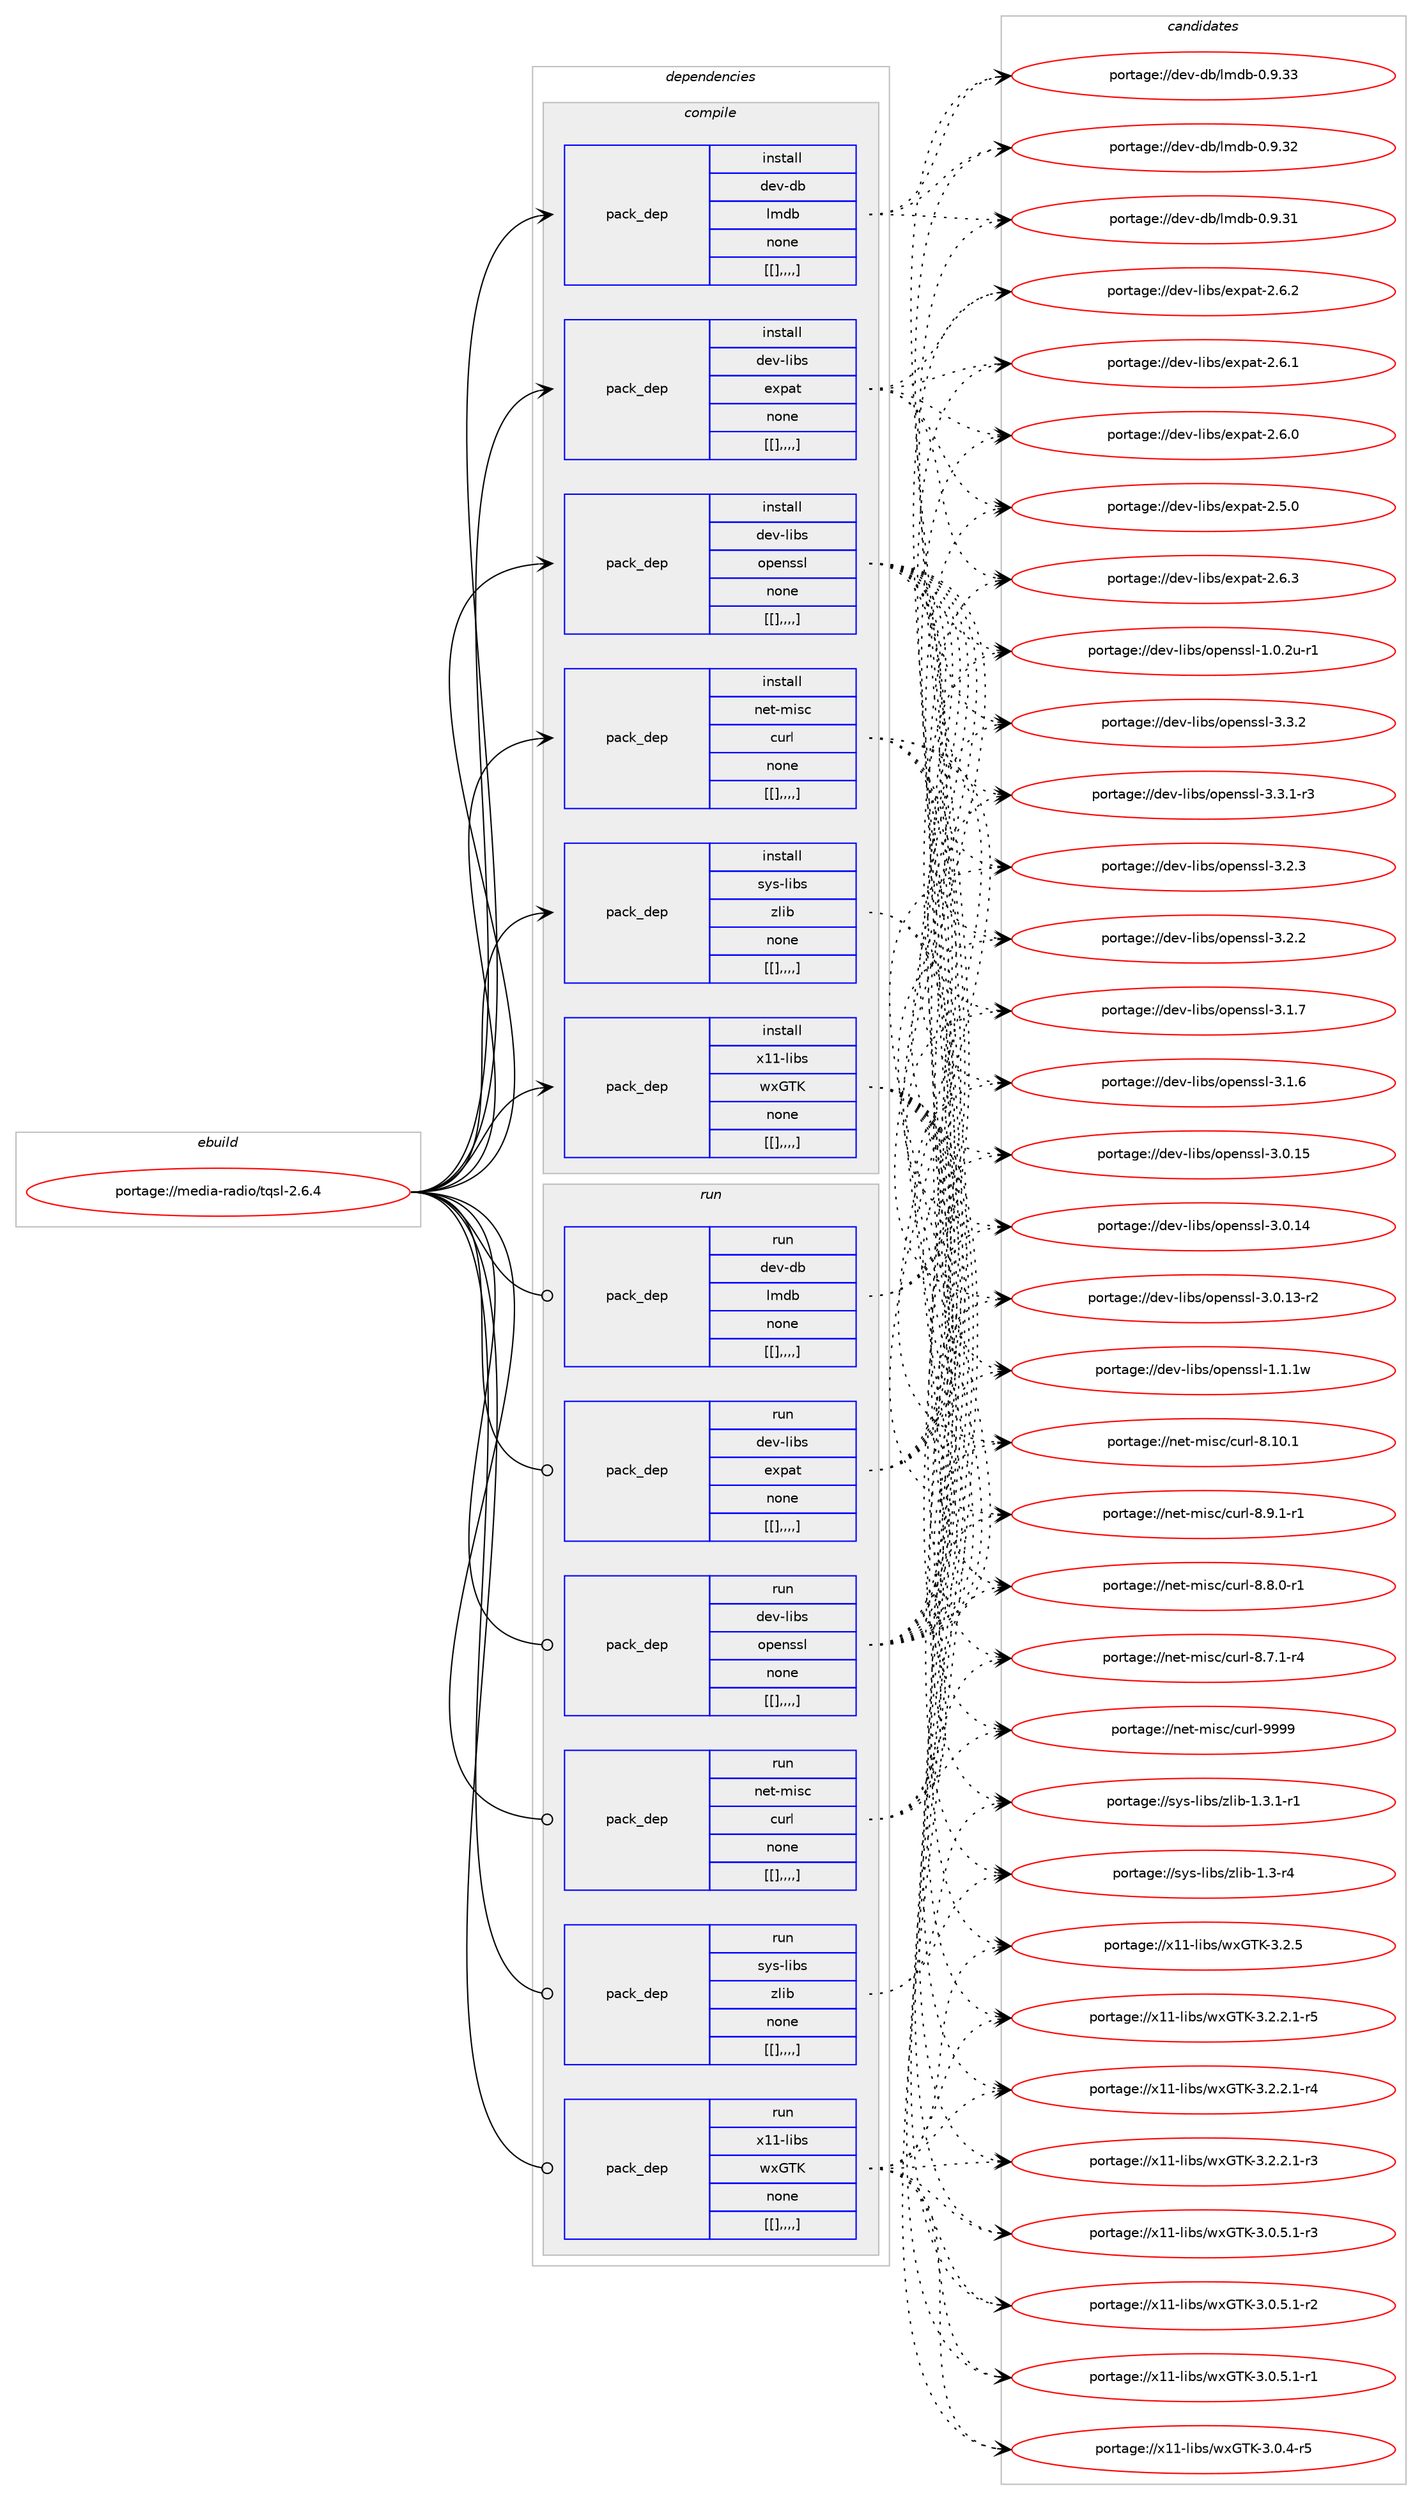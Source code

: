 digraph prolog {

# *************
# Graph options
# *************

newrank=true;
concentrate=true;
compound=true;
graph [rankdir=LR,fontname=Helvetica,fontsize=10,ranksep=1.5];#, ranksep=2.5, nodesep=0.2];
edge  [arrowhead=vee];
node  [fontname=Helvetica,fontsize=10];

# **********
# The ebuild
# **********

subgraph cluster_leftcol {
color=gray;
label=<<i>ebuild</i>>;
id [label="portage://media-radio/tqsl-2.6.4", color=red, width=4, href="../media-radio/tqsl-2.6.4.svg"];
}

# ****************
# The dependencies
# ****************

subgraph cluster_midcol {
color=gray;
label=<<i>dependencies</i>>;
subgraph cluster_compile {
fillcolor="#eeeeee";
style=filled;
label=<<i>compile</i>>;
subgraph pack236750 {
dependency321648 [label=<<TABLE BORDER="0" CELLBORDER="1" CELLSPACING="0" CELLPADDING="4" WIDTH="220"><TR><TD ROWSPAN="6" CELLPADDING="30">pack_dep</TD></TR><TR><TD WIDTH="110">install</TD></TR><TR><TD>dev-db</TD></TR><TR><TD>lmdb</TD></TR><TR><TD>none</TD></TR><TR><TD>[[],,,,]</TD></TR></TABLE>>, shape=none, color=blue];
}
id:e -> dependency321648:w [weight=20,style="solid",arrowhead="vee"];
subgraph pack236751 {
dependency321649 [label=<<TABLE BORDER="0" CELLBORDER="1" CELLSPACING="0" CELLPADDING="4" WIDTH="220"><TR><TD ROWSPAN="6" CELLPADDING="30">pack_dep</TD></TR><TR><TD WIDTH="110">install</TD></TR><TR><TD>dev-libs</TD></TR><TR><TD>expat</TD></TR><TR><TD>none</TD></TR><TR><TD>[[],,,,]</TD></TR></TABLE>>, shape=none, color=blue];
}
id:e -> dependency321649:w [weight=20,style="solid",arrowhead="vee"];
subgraph pack236752 {
dependency321650 [label=<<TABLE BORDER="0" CELLBORDER="1" CELLSPACING="0" CELLPADDING="4" WIDTH="220"><TR><TD ROWSPAN="6" CELLPADDING="30">pack_dep</TD></TR><TR><TD WIDTH="110">install</TD></TR><TR><TD>dev-libs</TD></TR><TR><TD>openssl</TD></TR><TR><TD>none</TD></TR><TR><TD>[[],,,,]</TD></TR></TABLE>>, shape=none, color=blue];
}
id:e -> dependency321650:w [weight=20,style="solid",arrowhead="vee"];
subgraph pack236753 {
dependency321651 [label=<<TABLE BORDER="0" CELLBORDER="1" CELLSPACING="0" CELLPADDING="4" WIDTH="220"><TR><TD ROWSPAN="6" CELLPADDING="30">pack_dep</TD></TR><TR><TD WIDTH="110">install</TD></TR><TR><TD>net-misc</TD></TR><TR><TD>curl</TD></TR><TR><TD>none</TD></TR><TR><TD>[[],,,,]</TD></TR></TABLE>>, shape=none, color=blue];
}
id:e -> dependency321651:w [weight=20,style="solid",arrowhead="vee"];
subgraph pack236754 {
dependency321652 [label=<<TABLE BORDER="0" CELLBORDER="1" CELLSPACING="0" CELLPADDING="4" WIDTH="220"><TR><TD ROWSPAN="6" CELLPADDING="30">pack_dep</TD></TR><TR><TD WIDTH="110">install</TD></TR><TR><TD>sys-libs</TD></TR><TR><TD>zlib</TD></TR><TR><TD>none</TD></TR><TR><TD>[[],,,,]</TD></TR></TABLE>>, shape=none, color=blue];
}
id:e -> dependency321652:w [weight=20,style="solid",arrowhead="vee"];
subgraph pack236755 {
dependency321653 [label=<<TABLE BORDER="0" CELLBORDER="1" CELLSPACING="0" CELLPADDING="4" WIDTH="220"><TR><TD ROWSPAN="6" CELLPADDING="30">pack_dep</TD></TR><TR><TD WIDTH="110">install</TD></TR><TR><TD>x11-libs</TD></TR><TR><TD>wxGTK</TD></TR><TR><TD>none</TD></TR><TR><TD>[[],,,,]</TD></TR></TABLE>>, shape=none, color=blue];
}
id:e -> dependency321653:w [weight=20,style="solid",arrowhead="vee"];
}
subgraph cluster_compileandrun {
fillcolor="#eeeeee";
style=filled;
label=<<i>compile and run</i>>;
}
subgraph cluster_run {
fillcolor="#eeeeee";
style=filled;
label=<<i>run</i>>;
subgraph pack236756 {
dependency321654 [label=<<TABLE BORDER="0" CELLBORDER="1" CELLSPACING="0" CELLPADDING="4" WIDTH="220"><TR><TD ROWSPAN="6" CELLPADDING="30">pack_dep</TD></TR><TR><TD WIDTH="110">run</TD></TR><TR><TD>dev-db</TD></TR><TR><TD>lmdb</TD></TR><TR><TD>none</TD></TR><TR><TD>[[],,,,]</TD></TR></TABLE>>, shape=none, color=blue];
}
id:e -> dependency321654:w [weight=20,style="solid",arrowhead="odot"];
subgraph pack236757 {
dependency321655 [label=<<TABLE BORDER="0" CELLBORDER="1" CELLSPACING="0" CELLPADDING="4" WIDTH="220"><TR><TD ROWSPAN="6" CELLPADDING="30">pack_dep</TD></TR><TR><TD WIDTH="110">run</TD></TR><TR><TD>dev-libs</TD></TR><TR><TD>expat</TD></TR><TR><TD>none</TD></TR><TR><TD>[[],,,,]</TD></TR></TABLE>>, shape=none, color=blue];
}
id:e -> dependency321655:w [weight=20,style="solid",arrowhead="odot"];
subgraph pack236758 {
dependency321656 [label=<<TABLE BORDER="0" CELLBORDER="1" CELLSPACING="0" CELLPADDING="4" WIDTH="220"><TR><TD ROWSPAN="6" CELLPADDING="30">pack_dep</TD></TR><TR><TD WIDTH="110">run</TD></TR><TR><TD>dev-libs</TD></TR><TR><TD>openssl</TD></TR><TR><TD>none</TD></TR><TR><TD>[[],,,,]</TD></TR></TABLE>>, shape=none, color=blue];
}
id:e -> dependency321656:w [weight=20,style="solid",arrowhead="odot"];
subgraph pack236759 {
dependency321657 [label=<<TABLE BORDER="0" CELLBORDER="1" CELLSPACING="0" CELLPADDING="4" WIDTH="220"><TR><TD ROWSPAN="6" CELLPADDING="30">pack_dep</TD></TR><TR><TD WIDTH="110">run</TD></TR><TR><TD>net-misc</TD></TR><TR><TD>curl</TD></TR><TR><TD>none</TD></TR><TR><TD>[[],,,,]</TD></TR></TABLE>>, shape=none, color=blue];
}
id:e -> dependency321657:w [weight=20,style="solid",arrowhead="odot"];
subgraph pack236760 {
dependency321658 [label=<<TABLE BORDER="0" CELLBORDER="1" CELLSPACING="0" CELLPADDING="4" WIDTH="220"><TR><TD ROWSPAN="6" CELLPADDING="30">pack_dep</TD></TR><TR><TD WIDTH="110">run</TD></TR><TR><TD>sys-libs</TD></TR><TR><TD>zlib</TD></TR><TR><TD>none</TD></TR><TR><TD>[[],,,,]</TD></TR></TABLE>>, shape=none, color=blue];
}
id:e -> dependency321658:w [weight=20,style="solid",arrowhead="odot"];
subgraph pack236761 {
dependency321659 [label=<<TABLE BORDER="0" CELLBORDER="1" CELLSPACING="0" CELLPADDING="4" WIDTH="220"><TR><TD ROWSPAN="6" CELLPADDING="30">pack_dep</TD></TR><TR><TD WIDTH="110">run</TD></TR><TR><TD>x11-libs</TD></TR><TR><TD>wxGTK</TD></TR><TR><TD>none</TD></TR><TR><TD>[[],,,,]</TD></TR></TABLE>>, shape=none, color=blue];
}
id:e -> dependency321659:w [weight=20,style="solid",arrowhead="odot"];
}
}

# **************
# The candidates
# **************

subgraph cluster_choices {
rank=same;
color=gray;
label=<<i>candidates</i>>;

subgraph choice236750 {
color=black;
nodesep=1;
choice1001011184510098471081091009845484657465151 [label="portage://dev-db/lmdb-0.9.33", color=red, width=4,href="../dev-db/lmdb-0.9.33.svg"];
choice1001011184510098471081091009845484657465150 [label="portage://dev-db/lmdb-0.9.32", color=red, width=4,href="../dev-db/lmdb-0.9.32.svg"];
choice1001011184510098471081091009845484657465149 [label="portage://dev-db/lmdb-0.9.31", color=red, width=4,href="../dev-db/lmdb-0.9.31.svg"];
dependency321648:e -> choice1001011184510098471081091009845484657465151:w [style=dotted,weight="100"];
dependency321648:e -> choice1001011184510098471081091009845484657465150:w [style=dotted,weight="100"];
dependency321648:e -> choice1001011184510098471081091009845484657465149:w [style=dotted,weight="100"];
}
subgraph choice236751 {
color=black;
nodesep=1;
choice10010111845108105981154710112011297116455046544651 [label="portage://dev-libs/expat-2.6.3", color=red, width=4,href="../dev-libs/expat-2.6.3.svg"];
choice10010111845108105981154710112011297116455046544650 [label="portage://dev-libs/expat-2.6.2", color=red, width=4,href="../dev-libs/expat-2.6.2.svg"];
choice10010111845108105981154710112011297116455046544649 [label="portage://dev-libs/expat-2.6.1", color=red, width=4,href="../dev-libs/expat-2.6.1.svg"];
choice10010111845108105981154710112011297116455046544648 [label="portage://dev-libs/expat-2.6.0", color=red, width=4,href="../dev-libs/expat-2.6.0.svg"];
choice10010111845108105981154710112011297116455046534648 [label="portage://dev-libs/expat-2.5.0", color=red, width=4,href="../dev-libs/expat-2.5.0.svg"];
dependency321649:e -> choice10010111845108105981154710112011297116455046544651:w [style=dotted,weight="100"];
dependency321649:e -> choice10010111845108105981154710112011297116455046544650:w [style=dotted,weight="100"];
dependency321649:e -> choice10010111845108105981154710112011297116455046544649:w [style=dotted,weight="100"];
dependency321649:e -> choice10010111845108105981154710112011297116455046544648:w [style=dotted,weight="100"];
dependency321649:e -> choice10010111845108105981154710112011297116455046534648:w [style=dotted,weight="100"];
}
subgraph choice236752 {
color=black;
nodesep=1;
choice100101118451081059811547111112101110115115108455146514650 [label="portage://dev-libs/openssl-3.3.2", color=red, width=4,href="../dev-libs/openssl-3.3.2.svg"];
choice1001011184510810598115471111121011101151151084551465146494511451 [label="portage://dev-libs/openssl-3.3.1-r3", color=red, width=4,href="../dev-libs/openssl-3.3.1-r3.svg"];
choice100101118451081059811547111112101110115115108455146504651 [label="portage://dev-libs/openssl-3.2.3", color=red, width=4,href="../dev-libs/openssl-3.2.3.svg"];
choice100101118451081059811547111112101110115115108455146504650 [label="portage://dev-libs/openssl-3.2.2", color=red, width=4,href="../dev-libs/openssl-3.2.2.svg"];
choice100101118451081059811547111112101110115115108455146494655 [label="portage://dev-libs/openssl-3.1.7", color=red, width=4,href="../dev-libs/openssl-3.1.7.svg"];
choice100101118451081059811547111112101110115115108455146494654 [label="portage://dev-libs/openssl-3.1.6", color=red, width=4,href="../dev-libs/openssl-3.1.6.svg"];
choice10010111845108105981154711111210111011511510845514648464953 [label="portage://dev-libs/openssl-3.0.15", color=red, width=4,href="../dev-libs/openssl-3.0.15.svg"];
choice10010111845108105981154711111210111011511510845514648464952 [label="portage://dev-libs/openssl-3.0.14", color=red, width=4,href="../dev-libs/openssl-3.0.14.svg"];
choice100101118451081059811547111112101110115115108455146484649514511450 [label="portage://dev-libs/openssl-3.0.13-r2", color=red, width=4,href="../dev-libs/openssl-3.0.13-r2.svg"];
choice100101118451081059811547111112101110115115108454946494649119 [label="portage://dev-libs/openssl-1.1.1w", color=red, width=4,href="../dev-libs/openssl-1.1.1w.svg"];
choice1001011184510810598115471111121011101151151084549464846501174511449 [label="portage://dev-libs/openssl-1.0.2u-r1", color=red, width=4,href="../dev-libs/openssl-1.0.2u-r1.svg"];
dependency321650:e -> choice100101118451081059811547111112101110115115108455146514650:w [style=dotted,weight="100"];
dependency321650:e -> choice1001011184510810598115471111121011101151151084551465146494511451:w [style=dotted,weight="100"];
dependency321650:e -> choice100101118451081059811547111112101110115115108455146504651:w [style=dotted,weight="100"];
dependency321650:e -> choice100101118451081059811547111112101110115115108455146504650:w [style=dotted,weight="100"];
dependency321650:e -> choice100101118451081059811547111112101110115115108455146494655:w [style=dotted,weight="100"];
dependency321650:e -> choice100101118451081059811547111112101110115115108455146494654:w [style=dotted,weight="100"];
dependency321650:e -> choice10010111845108105981154711111210111011511510845514648464953:w [style=dotted,weight="100"];
dependency321650:e -> choice10010111845108105981154711111210111011511510845514648464952:w [style=dotted,weight="100"];
dependency321650:e -> choice100101118451081059811547111112101110115115108455146484649514511450:w [style=dotted,weight="100"];
dependency321650:e -> choice100101118451081059811547111112101110115115108454946494649119:w [style=dotted,weight="100"];
dependency321650:e -> choice1001011184510810598115471111121011101151151084549464846501174511449:w [style=dotted,weight="100"];
}
subgraph choice236753 {
color=black;
nodesep=1;
choice110101116451091051159947991171141084557575757 [label="portage://net-misc/curl-9999", color=red, width=4,href="../net-misc/curl-9999.svg"];
choice1101011164510910511599479911711410845564649484649 [label="portage://net-misc/curl-8.10.1", color=red, width=4,href="../net-misc/curl-8.10.1.svg"];
choice110101116451091051159947991171141084556465746494511449 [label="portage://net-misc/curl-8.9.1-r1", color=red, width=4,href="../net-misc/curl-8.9.1-r1.svg"];
choice110101116451091051159947991171141084556465646484511449 [label="portage://net-misc/curl-8.8.0-r1", color=red, width=4,href="../net-misc/curl-8.8.0-r1.svg"];
choice110101116451091051159947991171141084556465546494511452 [label="portage://net-misc/curl-8.7.1-r4", color=red, width=4,href="../net-misc/curl-8.7.1-r4.svg"];
dependency321651:e -> choice110101116451091051159947991171141084557575757:w [style=dotted,weight="100"];
dependency321651:e -> choice1101011164510910511599479911711410845564649484649:w [style=dotted,weight="100"];
dependency321651:e -> choice110101116451091051159947991171141084556465746494511449:w [style=dotted,weight="100"];
dependency321651:e -> choice110101116451091051159947991171141084556465646484511449:w [style=dotted,weight="100"];
dependency321651:e -> choice110101116451091051159947991171141084556465546494511452:w [style=dotted,weight="100"];
}
subgraph choice236754 {
color=black;
nodesep=1;
choice115121115451081059811547122108105984549465146494511449 [label="portage://sys-libs/zlib-1.3.1-r1", color=red, width=4,href="../sys-libs/zlib-1.3.1-r1.svg"];
choice11512111545108105981154712210810598454946514511452 [label="portage://sys-libs/zlib-1.3-r4", color=red, width=4,href="../sys-libs/zlib-1.3-r4.svg"];
dependency321652:e -> choice115121115451081059811547122108105984549465146494511449:w [style=dotted,weight="100"];
dependency321652:e -> choice11512111545108105981154712210810598454946514511452:w [style=dotted,weight="100"];
}
subgraph choice236755 {
color=black;
nodesep=1;
choice1204949451081059811547119120718475455146504653 [label="portage://x11-libs/wxGTK-3.2.5", color=red, width=4,href="../x11-libs/wxGTK-3.2.5.svg"];
choice120494945108105981154711912071847545514650465046494511453 [label="portage://x11-libs/wxGTK-3.2.2.1-r5", color=red, width=4,href="../x11-libs/wxGTK-3.2.2.1-r5.svg"];
choice120494945108105981154711912071847545514650465046494511452 [label="portage://x11-libs/wxGTK-3.2.2.1-r4", color=red, width=4,href="../x11-libs/wxGTK-3.2.2.1-r4.svg"];
choice120494945108105981154711912071847545514650465046494511451 [label="portage://x11-libs/wxGTK-3.2.2.1-r3", color=red, width=4,href="../x11-libs/wxGTK-3.2.2.1-r3.svg"];
choice120494945108105981154711912071847545514648465346494511451 [label="portage://x11-libs/wxGTK-3.0.5.1-r3", color=red, width=4,href="../x11-libs/wxGTK-3.0.5.1-r3.svg"];
choice120494945108105981154711912071847545514648465346494511450 [label="portage://x11-libs/wxGTK-3.0.5.1-r2", color=red, width=4,href="../x11-libs/wxGTK-3.0.5.1-r2.svg"];
choice120494945108105981154711912071847545514648465346494511449 [label="portage://x11-libs/wxGTK-3.0.5.1-r1", color=red, width=4,href="../x11-libs/wxGTK-3.0.5.1-r1.svg"];
choice12049494510810598115471191207184754551464846524511453 [label="portage://x11-libs/wxGTK-3.0.4-r5", color=red, width=4,href="../x11-libs/wxGTK-3.0.4-r5.svg"];
dependency321653:e -> choice1204949451081059811547119120718475455146504653:w [style=dotted,weight="100"];
dependency321653:e -> choice120494945108105981154711912071847545514650465046494511453:w [style=dotted,weight="100"];
dependency321653:e -> choice120494945108105981154711912071847545514650465046494511452:w [style=dotted,weight="100"];
dependency321653:e -> choice120494945108105981154711912071847545514650465046494511451:w [style=dotted,weight="100"];
dependency321653:e -> choice120494945108105981154711912071847545514648465346494511451:w [style=dotted,weight="100"];
dependency321653:e -> choice120494945108105981154711912071847545514648465346494511450:w [style=dotted,weight="100"];
dependency321653:e -> choice120494945108105981154711912071847545514648465346494511449:w [style=dotted,weight="100"];
dependency321653:e -> choice12049494510810598115471191207184754551464846524511453:w [style=dotted,weight="100"];
}
subgraph choice236756 {
color=black;
nodesep=1;
choice1001011184510098471081091009845484657465151 [label="portage://dev-db/lmdb-0.9.33", color=red, width=4,href="../dev-db/lmdb-0.9.33.svg"];
choice1001011184510098471081091009845484657465150 [label="portage://dev-db/lmdb-0.9.32", color=red, width=4,href="../dev-db/lmdb-0.9.32.svg"];
choice1001011184510098471081091009845484657465149 [label="portage://dev-db/lmdb-0.9.31", color=red, width=4,href="../dev-db/lmdb-0.9.31.svg"];
dependency321654:e -> choice1001011184510098471081091009845484657465151:w [style=dotted,weight="100"];
dependency321654:e -> choice1001011184510098471081091009845484657465150:w [style=dotted,weight="100"];
dependency321654:e -> choice1001011184510098471081091009845484657465149:w [style=dotted,weight="100"];
}
subgraph choice236757 {
color=black;
nodesep=1;
choice10010111845108105981154710112011297116455046544651 [label="portage://dev-libs/expat-2.6.3", color=red, width=4,href="../dev-libs/expat-2.6.3.svg"];
choice10010111845108105981154710112011297116455046544650 [label="portage://dev-libs/expat-2.6.2", color=red, width=4,href="../dev-libs/expat-2.6.2.svg"];
choice10010111845108105981154710112011297116455046544649 [label="portage://dev-libs/expat-2.6.1", color=red, width=4,href="../dev-libs/expat-2.6.1.svg"];
choice10010111845108105981154710112011297116455046544648 [label="portage://dev-libs/expat-2.6.0", color=red, width=4,href="../dev-libs/expat-2.6.0.svg"];
choice10010111845108105981154710112011297116455046534648 [label="portage://dev-libs/expat-2.5.0", color=red, width=4,href="../dev-libs/expat-2.5.0.svg"];
dependency321655:e -> choice10010111845108105981154710112011297116455046544651:w [style=dotted,weight="100"];
dependency321655:e -> choice10010111845108105981154710112011297116455046544650:w [style=dotted,weight="100"];
dependency321655:e -> choice10010111845108105981154710112011297116455046544649:w [style=dotted,weight="100"];
dependency321655:e -> choice10010111845108105981154710112011297116455046544648:w [style=dotted,weight="100"];
dependency321655:e -> choice10010111845108105981154710112011297116455046534648:w [style=dotted,weight="100"];
}
subgraph choice236758 {
color=black;
nodesep=1;
choice100101118451081059811547111112101110115115108455146514650 [label="portage://dev-libs/openssl-3.3.2", color=red, width=4,href="../dev-libs/openssl-3.3.2.svg"];
choice1001011184510810598115471111121011101151151084551465146494511451 [label="portage://dev-libs/openssl-3.3.1-r3", color=red, width=4,href="../dev-libs/openssl-3.3.1-r3.svg"];
choice100101118451081059811547111112101110115115108455146504651 [label="portage://dev-libs/openssl-3.2.3", color=red, width=4,href="../dev-libs/openssl-3.2.3.svg"];
choice100101118451081059811547111112101110115115108455146504650 [label="portage://dev-libs/openssl-3.2.2", color=red, width=4,href="../dev-libs/openssl-3.2.2.svg"];
choice100101118451081059811547111112101110115115108455146494655 [label="portage://dev-libs/openssl-3.1.7", color=red, width=4,href="../dev-libs/openssl-3.1.7.svg"];
choice100101118451081059811547111112101110115115108455146494654 [label="portage://dev-libs/openssl-3.1.6", color=red, width=4,href="../dev-libs/openssl-3.1.6.svg"];
choice10010111845108105981154711111210111011511510845514648464953 [label="portage://dev-libs/openssl-3.0.15", color=red, width=4,href="../dev-libs/openssl-3.0.15.svg"];
choice10010111845108105981154711111210111011511510845514648464952 [label="portage://dev-libs/openssl-3.0.14", color=red, width=4,href="../dev-libs/openssl-3.0.14.svg"];
choice100101118451081059811547111112101110115115108455146484649514511450 [label="portage://dev-libs/openssl-3.0.13-r2", color=red, width=4,href="../dev-libs/openssl-3.0.13-r2.svg"];
choice100101118451081059811547111112101110115115108454946494649119 [label="portage://dev-libs/openssl-1.1.1w", color=red, width=4,href="../dev-libs/openssl-1.1.1w.svg"];
choice1001011184510810598115471111121011101151151084549464846501174511449 [label="portage://dev-libs/openssl-1.0.2u-r1", color=red, width=4,href="../dev-libs/openssl-1.0.2u-r1.svg"];
dependency321656:e -> choice100101118451081059811547111112101110115115108455146514650:w [style=dotted,weight="100"];
dependency321656:e -> choice1001011184510810598115471111121011101151151084551465146494511451:w [style=dotted,weight="100"];
dependency321656:e -> choice100101118451081059811547111112101110115115108455146504651:w [style=dotted,weight="100"];
dependency321656:e -> choice100101118451081059811547111112101110115115108455146504650:w [style=dotted,weight="100"];
dependency321656:e -> choice100101118451081059811547111112101110115115108455146494655:w [style=dotted,weight="100"];
dependency321656:e -> choice100101118451081059811547111112101110115115108455146494654:w [style=dotted,weight="100"];
dependency321656:e -> choice10010111845108105981154711111210111011511510845514648464953:w [style=dotted,weight="100"];
dependency321656:e -> choice10010111845108105981154711111210111011511510845514648464952:w [style=dotted,weight="100"];
dependency321656:e -> choice100101118451081059811547111112101110115115108455146484649514511450:w [style=dotted,weight="100"];
dependency321656:e -> choice100101118451081059811547111112101110115115108454946494649119:w [style=dotted,weight="100"];
dependency321656:e -> choice1001011184510810598115471111121011101151151084549464846501174511449:w [style=dotted,weight="100"];
}
subgraph choice236759 {
color=black;
nodesep=1;
choice110101116451091051159947991171141084557575757 [label="portage://net-misc/curl-9999", color=red, width=4,href="../net-misc/curl-9999.svg"];
choice1101011164510910511599479911711410845564649484649 [label="portage://net-misc/curl-8.10.1", color=red, width=4,href="../net-misc/curl-8.10.1.svg"];
choice110101116451091051159947991171141084556465746494511449 [label="portage://net-misc/curl-8.9.1-r1", color=red, width=4,href="../net-misc/curl-8.9.1-r1.svg"];
choice110101116451091051159947991171141084556465646484511449 [label="portage://net-misc/curl-8.8.0-r1", color=red, width=4,href="../net-misc/curl-8.8.0-r1.svg"];
choice110101116451091051159947991171141084556465546494511452 [label="portage://net-misc/curl-8.7.1-r4", color=red, width=4,href="../net-misc/curl-8.7.1-r4.svg"];
dependency321657:e -> choice110101116451091051159947991171141084557575757:w [style=dotted,weight="100"];
dependency321657:e -> choice1101011164510910511599479911711410845564649484649:w [style=dotted,weight="100"];
dependency321657:e -> choice110101116451091051159947991171141084556465746494511449:w [style=dotted,weight="100"];
dependency321657:e -> choice110101116451091051159947991171141084556465646484511449:w [style=dotted,weight="100"];
dependency321657:e -> choice110101116451091051159947991171141084556465546494511452:w [style=dotted,weight="100"];
}
subgraph choice236760 {
color=black;
nodesep=1;
choice115121115451081059811547122108105984549465146494511449 [label="portage://sys-libs/zlib-1.3.1-r1", color=red, width=4,href="../sys-libs/zlib-1.3.1-r1.svg"];
choice11512111545108105981154712210810598454946514511452 [label="portage://sys-libs/zlib-1.3-r4", color=red, width=4,href="../sys-libs/zlib-1.3-r4.svg"];
dependency321658:e -> choice115121115451081059811547122108105984549465146494511449:w [style=dotted,weight="100"];
dependency321658:e -> choice11512111545108105981154712210810598454946514511452:w [style=dotted,weight="100"];
}
subgraph choice236761 {
color=black;
nodesep=1;
choice1204949451081059811547119120718475455146504653 [label="portage://x11-libs/wxGTK-3.2.5", color=red, width=4,href="../x11-libs/wxGTK-3.2.5.svg"];
choice120494945108105981154711912071847545514650465046494511453 [label="portage://x11-libs/wxGTK-3.2.2.1-r5", color=red, width=4,href="../x11-libs/wxGTK-3.2.2.1-r5.svg"];
choice120494945108105981154711912071847545514650465046494511452 [label="portage://x11-libs/wxGTK-3.2.2.1-r4", color=red, width=4,href="../x11-libs/wxGTK-3.2.2.1-r4.svg"];
choice120494945108105981154711912071847545514650465046494511451 [label="portage://x11-libs/wxGTK-3.2.2.1-r3", color=red, width=4,href="../x11-libs/wxGTK-3.2.2.1-r3.svg"];
choice120494945108105981154711912071847545514648465346494511451 [label="portage://x11-libs/wxGTK-3.0.5.1-r3", color=red, width=4,href="../x11-libs/wxGTK-3.0.5.1-r3.svg"];
choice120494945108105981154711912071847545514648465346494511450 [label="portage://x11-libs/wxGTK-3.0.5.1-r2", color=red, width=4,href="../x11-libs/wxGTK-3.0.5.1-r2.svg"];
choice120494945108105981154711912071847545514648465346494511449 [label="portage://x11-libs/wxGTK-3.0.5.1-r1", color=red, width=4,href="../x11-libs/wxGTK-3.0.5.1-r1.svg"];
choice12049494510810598115471191207184754551464846524511453 [label="portage://x11-libs/wxGTK-3.0.4-r5", color=red, width=4,href="../x11-libs/wxGTK-3.0.4-r5.svg"];
dependency321659:e -> choice1204949451081059811547119120718475455146504653:w [style=dotted,weight="100"];
dependency321659:e -> choice120494945108105981154711912071847545514650465046494511453:w [style=dotted,weight="100"];
dependency321659:e -> choice120494945108105981154711912071847545514650465046494511452:w [style=dotted,weight="100"];
dependency321659:e -> choice120494945108105981154711912071847545514650465046494511451:w [style=dotted,weight="100"];
dependency321659:e -> choice120494945108105981154711912071847545514648465346494511451:w [style=dotted,weight="100"];
dependency321659:e -> choice120494945108105981154711912071847545514648465346494511450:w [style=dotted,weight="100"];
dependency321659:e -> choice120494945108105981154711912071847545514648465346494511449:w [style=dotted,weight="100"];
dependency321659:e -> choice12049494510810598115471191207184754551464846524511453:w [style=dotted,weight="100"];
}
}

}
